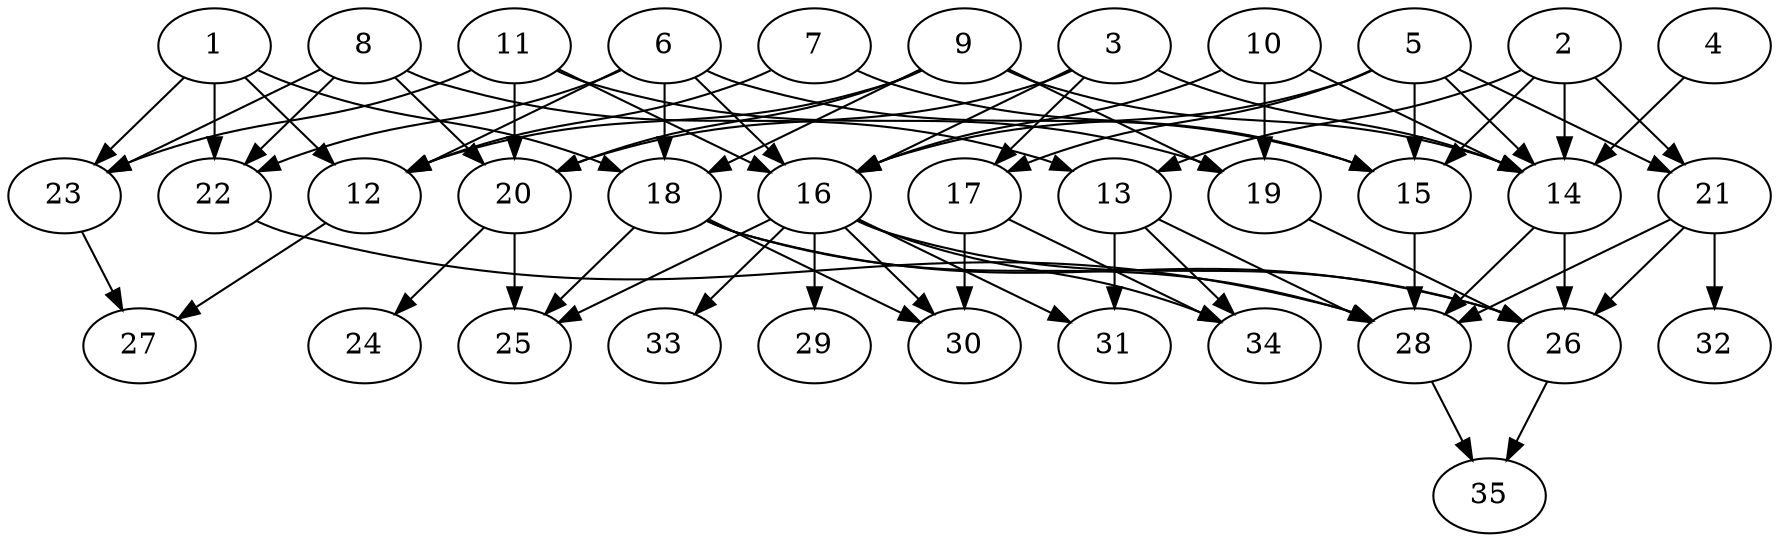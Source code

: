 // DAG automatically generated by daggen at Thu Oct  3 14:05:37 2019
// ./daggen --dot -n 35 --ccr 0.3 --fat 0.7 --regular 0.9 --density 0.5 --mindata 5242880 --maxdata 52428800 
digraph G {
  1 [size="102082560", alpha="0.14", expect_size="30624768"] 
  1 -> 12 [size ="30624768"]
  1 -> 18 [size ="30624768"]
  1 -> 22 [size ="30624768"]
  1 -> 23 [size ="30624768"]
  2 [size="137557333", alpha="0.02", expect_size="41267200"] 
  2 -> 13 [size ="41267200"]
  2 -> 14 [size ="41267200"]
  2 -> 15 [size ="41267200"]
  2 -> 21 [size ="41267200"]
  3 [size="137646080", alpha="0.17", expect_size="41293824"] 
  3 -> 14 [size ="41293824"]
  3 -> 16 [size ="41293824"]
  3 -> 17 [size ="41293824"]
  3 -> 20 [size ="41293824"]
  4 [size="37338453", alpha="0.15", expect_size="11201536"] 
  4 -> 14 [size ="11201536"]
  5 [size="143933440", alpha="0.16", expect_size="43180032"] 
  5 -> 14 [size ="43180032"]
  5 -> 15 [size ="43180032"]
  5 -> 16 [size ="43180032"]
  5 -> 17 [size ="43180032"]
  5 -> 21 [size ="43180032"]
  6 [size="109687467", alpha="0.19", expect_size="32906240"] 
  6 -> 12 [size ="32906240"]
  6 -> 15 [size ="32906240"]
  6 -> 16 [size ="32906240"]
  6 -> 18 [size ="32906240"]
  6 -> 22 [size ="32906240"]
  7 [size="158399147", alpha="0.12", expect_size="47519744"] 
  7 -> 12 [size ="47519744"]
  7 -> 15 [size ="47519744"]
  8 [size="30945280", alpha="0.15", expect_size="9283584"] 
  8 -> 13 [size ="9283584"]
  8 -> 20 [size ="9283584"]
  8 -> 22 [size ="9283584"]
  8 -> 23 [size ="9283584"]
  9 [size="134113280", alpha="0.07", expect_size="40233984"] 
  9 -> 12 [size ="40233984"]
  9 -> 14 [size ="40233984"]
  9 -> 18 [size ="40233984"]
  9 -> 19 [size ="40233984"]
  9 -> 20 [size ="40233984"]
  10 [size="53418667", alpha="0.09", expect_size="16025600"] 
  10 -> 14 [size ="16025600"]
  10 -> 16 [size ="16025600"]
  10 -> 19 [size ="16025600"]
  11 [size="151538347", alpha="0.19", expect_size="45461504"] 
  11 -> 16 [size ="45461504"]
  11 -> 19 [size ="45461504"]
  11 -> 20 [size ="45461504"]
  11 -> 23 [size ="45461504"]
  12 [size="101031253", alpha="0.01", expect_size="30309376"] 
  12 -> 27 [size ="30309376"]
  13 [size="117094400", alpha="0.11", expect_size="35128320"] 
  13 -> 28 [size ="35128320"]
  13 -> 31 [size ="35128320"]
  13 -> 34 [size ="35128320"]
  14 [size="96887467", alpha="0.13", expect_size="29066240"] 
  14 -> 26 [size ="29066240"]
  14 -> 28 [size ="29066240"]
  15 [size="59125760", alpha="0.18", expect_size="17737728"] 
  15 -> 28 [size ="17737728"]
  16 [size="27753813", alpha="0.08", expect_size="8326144"] 
  16 -> 25 [size ="8326144"]
  16 -> 26 [size ="8326144"]
  16 -> 29 [size ="8326144"]
  16 -> 30 [size ="8326144"]
  16 -> 31 [size ="8326144"]
  16 -> 33 [size ="8326144"]
  16 -> 34 [size ="8326144"]
  17 [size="19565227", alpha="0.17", expect_size="5869568"] 
  17 -> 30 [size ="5869568"]
  17 -> 34 [size ="5869568"]
  18 [size="115998720", alpha="0.13", expect_size="34799616"] 
  18 -> 25 [size ="34799616"]
  18 -> 26 [size ="34799616"]
  18 -> 28 [size ="34799616"]
  18 -> 30 [size ="34799616"]
  19 [size="74379947", alpha="0.13", expect_size="22313984"] 
  19 -> 26 [size ="22313984"]
  20 [size="127283200", alpha="0.07", expect_size="38184960"] 
  20 -> 24 [size ="38184960"]
  20 -> 25 [size ="38184960"]
  21 [size="38348800", alpha="0.11", expect_size="11504640"] 
  21 -> 26 [size ="11504640"]
  21 -> 28 [size ="11504640"]
  21 -> 32 [size ="11504640"]
  22 [size="33952427", alpha="0.11", expect_size="10185728"] 
  22 -> 28 [size ="10185728"]
  23 [size="44974080", alpha="0.06", expect_size="13492224"] 
  23 -> 27 [size ="13492224"]
  24 [size="135321600", alpha="0.03", expect_size="40596480"] 
  25 [size="83732480", alpha="0.17", expect_size="25119744"] 
  26 [size="71485440", alpha="0.02", expect_size="21445632"] 
  26 -> 35 [size ="21445632"]
  27 [size="135075840", alpha="0.05", expect_size="40522752"] 
  28 [size="109684053", alpha="0.10", expect_size="32905216"] 
  28 -> 35 [size ="32905216"]
  29 [size="56159573", alpha="0.10", expect_size="16847872"] 
  30 [size="160163840", alpha="0.14", expect_size="48049152"] 
  31 [size="56623787", alpha="0.15", expect_size="16987136"] 
  32 [size="144718507", alpha="0.07", expect_size="43415552"] 
  33 [size="72676693", alpha="0.12", expect_size="21803008"] 
  34 [size="117954560", alpha="0.07", expect_size="35386368"] 
  35 [size="143131307", alpha="0.07", expect_size="42939392"] 
}
